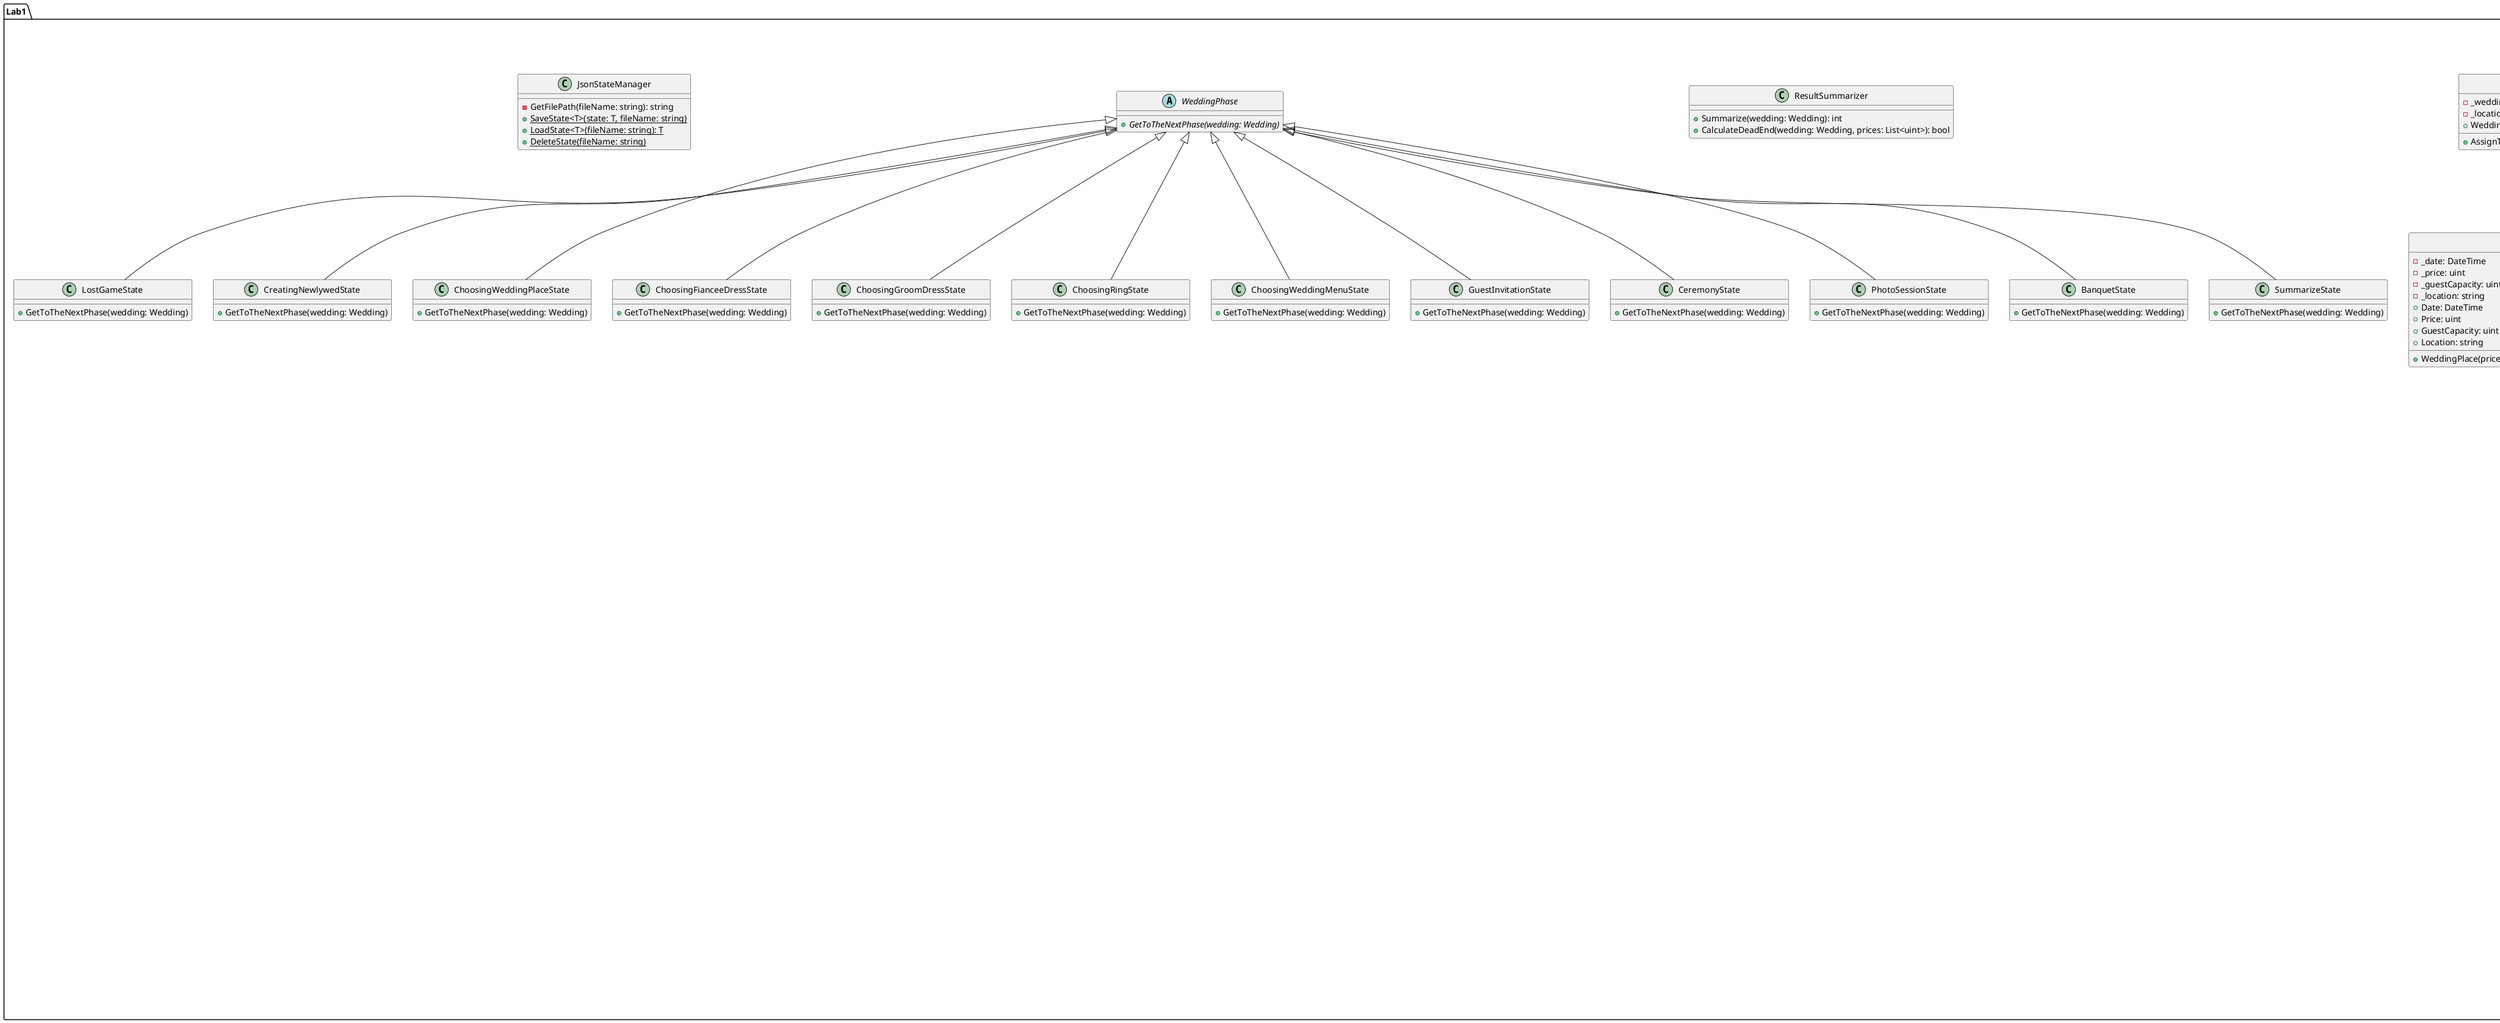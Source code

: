 ﻿@startuml
package "Lab1" {

  class Wedding {
    - _weddingPhase: WeddingPhase
    - _groom: Groom
    - _fiancee: Fiancee
    - _ceremony: Ceremony
    - _banquet: Banquet
    - _weddingPlace: WeddingPlace
    - _guests: List<Guest>
    - _sharedBudget: int
    - isConcluded: bool
    + WeddingPhaseString: string
    + ChangeState()
    + SharedBudget: int
  }

  abstract class WeddingPhase {
    {abstract} + GetToTheNextPhase(wedding: Wedding)
  }

  class CreatingNewlywedState {
    + GetToTheNextPhase(wedding: Wedding)
  }
  class ChoosingWeddingPlaceState {
    + GetToTheNextPhase(wedding: Wedding)
  }
  class ChoosingFianceeDressState {
    + GetToTheNextPhase(wedding: Wedding)
  }
  class ChoosingGroomDressState {
    + GetToTheNextPhase(wedding: Wedding)
  }
  class ChoosingRingState {
    + GetToTheNextPhase(wedding: Wedding)
  }
  class ChoosingWeddingMenuState {
    + GetToTheNextPhase(wedding: Wedding)
  }
  class GuestInvitationState {
    + GetToTheNextPhase(wedding: Wedding)
  }
  class CeremonyState {
    + GetToTheNextPhase(wedding: Wedding)
  }
  class PhotoSessionState {
    + GetToTheNextPhase(wedding: Wedding)
  }
  class BanquetState {
    + GetToTheNextPhase(wedding: Wedding)
  }
  class SummarizeState {
    + GetToTheNextPhase(wedding: Wedding)
  }
  class LostGameState {
    + GetToTheNextPhase(wedding: Wedding)
  }

  WeddingPhase <|-- CreatingNewlywedState
  WeddingPhase <|-- ChoosingWeddingPlaceState
  WeddingPhase <|-- ChoosingFianceeDressState
  WeddingPhase <|-- ChoosingGroomDressState
  WeddingPhase <|-- ChoosingRingState
  WeddingPhase <|-- ChoosingWeddingMenuState
  WeddingPhase <|-- GuestInvitationState
  WeddingPhase <|-- CeremonyState
  WeddingPhase <|-- PhotoSessionState
  WeddingPhase <|-- BanquetState
  WeddingPhase <|-- SummarizeState
  WeddingPhase <|-- LostGameState

  class ResultSummarizer {
    + Summarize(wedding: Wedding): int
    + CalculateDeadEnd(wedding: Wedding, prices: List<uint>): bool
  }

  class Banquet {
    - _guests: List<Guest>
    - _dishes: List<Dish>
    + Dishes: List<Dish>
  }

  class Ceremony {
    - _guests: List<Guest>
    - _groom: Groom
    - _fiancee: Fiancee
    + Guests: List<Guest>
    + DeclareHusbandAndWife(groom: Groom, fiancee: Fiancee)
  }

  class Dish {
    - _name: string
    - _price: uint
    - _foodPower: uint
    + Name: string
    + Price: uint
    + FoodPower: uint
  }

  class Guest {
    - _name: string
    - _hungerLevel: uint
    + Name: string
    + HungerLevel: uint
  }

  class Newlywed {
    - _budget: uint
    - _name: string
    - _suit: Suit
    - _isMarried: bool
    - _ring: Ring
    + Budget: uint
    + Name: string
    + Suit: Suit
    + IsMarried: bool
    + Ring: Ring
    + InviteGuests(names: string[], wedding: Wedding)
  }

  class Groom {
    + Groom(_name: string)
    + Groom()
  }
  Groom --|> Newlywed

  class Fiancee {
    + Fiancee(_name: string)
    + Fiancee()
  }
  Fiancee --|> Newlywed

  class WeddingAttribute {
    - _price: uint
    - _attributePrestige: AttributePrestige
    - _brand: string
    + Price: uint
    + Brand: string
    + Prestige: AttributePrestige
  }
  
  class WeddingPlace {
    - _date: DateTime
    - _price: uint
    - _guestCapacity: uint
    - _location: string
    + Date: DateTime
    + Price: uint
    + GuestCapacity: uint
    + Location: string
    + WeddingPlace(price: uint, date: DateTime, guestCapacity: uint, location: string)
  }

  class Ring {
    + Ring(price: uint, brand: string)
  }
  Ring --|> WeddingAttribute
  Newlywed "1" o-- "1" Ring

  class Suit {
    + Suit(price: uint, brand: string)
  }
  Suit --|> WeddingAttribute
  Newlywed "1" o-- "1" Suit

  WeddingAttribute "1" o-- "1" AttributePrestige

  class RingStore {
    - _brands: string[]
    - _rings: List<Ring>
    + Rings: List<Ring>
    + AssignTheRings(wedding: Wedding, ringIndex: int)
  }
  RingStore "1" *-- "*" Ring

  class SuitStore {
    - _menBrands: string[]
    - _womenBrands: string[]
    - _menSuits: List<Suit>
    - _womenSuits: List<Suit>
    + MenSuits: List<Suit>
    + WomenSuits: List<Suit>
    + AssignTheSuitToTheGroom(wedding: Wedding, suitIndex: int)
    + AssignTheSuitToTheFiancee(wedding: Wedding, suitIndex: int)
  }
  SuitStore "1" *-- "*" Suit

  class WeddingMap {
    - _weddingPlaces: List<WeddingPlace>
    - _locations: string[]
    + WeddingPlaces: List<WeddingPlace>
    + AssignThePlace(wedding: Wedding, indexOfPlace: int)
  }
  WeddingMap "1" *-- "*" WeddingPlace

  class WeddingMenu {
    - _menu: List<KeyValuePair<string, uint>>
    - _dishes: List<Dish>
    + Dishes: List<Dish>
    + AssignTheDishes(wedding: Wedding, indexesOfDishes: int[])
  }
  WeddingMenu "1" *-- "*" Dish

  enum AttributePrestige {
    Cheap
    Normal
    Premium
  }

  class JsonStateManager {
    - GetFilePath(fileName: string): string
    {static} + SaveState<T>(state: T, fileName: string)
    {static} + LoadState<T>(fileName: string): T
    {static} + DeleteState(fileName: string)
  }

  Wedding "1" *-- "1" Banquet
  Wedding "1" o-- "1" Ceremony
  Wedding "1" o-- "1" WeddingPlace
  Wedding "1" o-- "1" Groom
  Wedding "1" o-- "1" Fiancee
  Wedding "1" *-- "*" Guest

  Banquet "1" *-- "*" Dish

  Ceremony "1" *-- "*" Guest
  Ceremony "1" o-- "1" Groom
  Ceremony "1" o-- "1" Fiancee
}
@enduml
